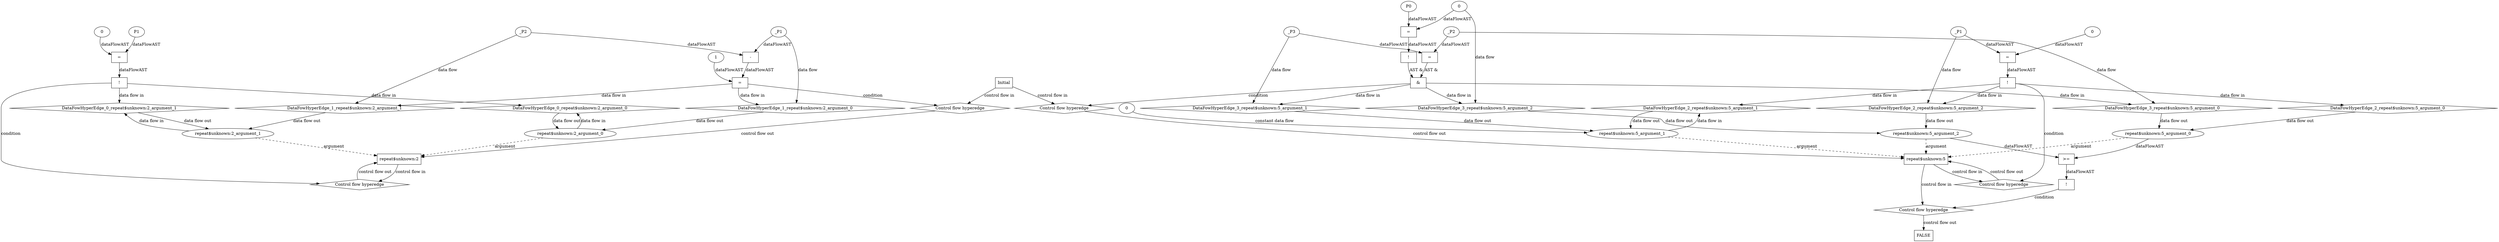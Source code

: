 digraph dag {
"repeat$unknown:2" [label="repeat$unknown:2" nodeName="repeat$unknown:2" class=cfn  shape="rect"];
"repeat$unknown:5" [label="repeat$unknown:5" nodeName="repeat$unknown:5" class=cfn  shape="rect"];
FALSE [label="FALSE" nodeName=FALSE class=cfn  shape="rect"];
Initial [label="Initial" nodeName=Initial class=cfn  shape="rect"];
ControlFowHyperEdge_0 [label="Control flow hyperedge" nodeName=ControlFowHyperEdge_0 class=controlFlowHyperEdge shape="diamond"];
"repeat$unknown:2" -> ControlFowHyperEdge_0 [label="control flow in"]
ControlFowHyperEdge_0 -> "repeat$unknown:2" [label="control flow out"]
ControlFowHyperEdge_1 [label="Control flow hyperedge" nodeName=ControlFowHyperEdge_1 class=controlFlowHyperEdge shape="diamond"];
"Initial" -> ControlFowHyperEdge_1 [label="control flow in"]
ControlFowHyperEdge_1 -> "repeat$unknown:2" [label="control flow out"]
ControlFowHyperEdge_2 [label="Control flow hyperedge" nodeName=ControlFowHyperEdge_2 class=controlFlowHyperEdge shape="diamond"];
"repeat$unknown:5" -> ControlFowHyperEdge_2 [label="control flow in"]
ControlFowHyperEdge_2 -> "repeat$unknown:5" [label="control flow out"]
ControlFowHyperEdge_3 [label="Control flow hyperedge" nodeName=ControlFowHyperEdge_3 class=controlFlowHyperEdge shape="diamond"];
"Initial" -> ControlFowHyperEdge_3 [label="control flow in"]
ControlFowHyperEdge_3 -> "repeat$unknown:5" [label="control flow out"]
ControlFowHyperEdge_4 [label="Control flow hyperedge" nodeName=ControlFowHyperEdge_4 class=controlFlowHyperEdge shape="diamond"];
"repeat$unknown:5" -> ControlFowHyperEdge_4 [label="control flow in"]
ControlFowHyperEdge_4 -> "FALSE" [label="control flow out"]
"repeat$unknown:2_argument_0" [label="repeat$unknown:2_argument_0" nodeName=argument0 class=argument  head="repeat$unknown:2" shape="oval"];
"repeat$unknown:2_argument_0" -> "repeat$unknown:2"[label="argument" style="dashed"]
"repeat$unknown:2_argument_1" [label="repeat$unknown:2_argument_1" nodeName=argument1 class=argument  head="repeat$unknown:2" shape="oval"];
"repeat$unknown:2_argument_1" -> "repeat$unknown:2"[label="argument" style="dashed"]
"repeat$unknown:5_argument_0" [label="repeat$unknown:5_argument_0" nodeName=argument0 class=argument  head="repeat$unknown:5" shape="oval"];
"repeat$unknown:5_argument_0" -> "repeat$unknown:5"[label="argument" style="dashed"]
"repeat$unknown:5_argument_1" [label="repeat$unknown:5_argument_1" nodeName=argument1 class=argument  head="repeat$unknown:5" shape="oval"];
"repeat$unknown:5_argument_1" -> "repeat$unknown:5"[label="argument" style="dashed"]
"repeat$unknown:5_argument_2" [label="repeat$unknown:5_argument_2" nodeName=argument2 class=argument  head="repeat$unknown:5" shape="oval"];
"repeat$unknown:5_argument_2" -> "repeat$unknown:5"[label="argument" style="dashed"]

"xxxrepeat$unknown:2___repeat$unknown:2_0xxxguard_0_node_0" [label="!" nodeName="xxxrepeat$unknown:2___repeat$unknown:2_0xxxguard_0_node_0" class=Operator shape="rect"];
"xxxrepeat$unknown:2___repeat$unknown:2_0xxxguard_0_node_1" [label="=" nodeName="xxxrepeat$unknown:2___repeat$unknown:2_0xxxguard_0_node_1" class=Operator  shape="rect"];
"xxxrepeat$unknown:2___repeat$unknown:2_0xxxguard_0_node_2" [label="P1" nodeName="xxxrepeat$unknown:2___repeat$unknown:2_0xxxguard_0_node_2" class=Constant ];
"xxxrepeat$unknown:2___repeat$unknown:2_0xxxguard_0_node_3" [label="0" nodeName="xxxrepeat$unknown:2___repeat$unknown:2_0xxxguard_0_node_3" class=Literal ];
"xxxrepeat$unknown:2___repeat$unknown:2_0xxxguard_0_node_1" -> "xxxrepeat$unknown:2___repeat$unknown:2_0xxxguard_0_node_0"[label="dataFlowAST"]
"xxxrepeat$unknown:2___repeat$unknown:2_0xxxguard_0_node_2" -> "xxxrepeat$unknown:2___repeat$unknown:2_0xxxguard_0_node_1"[label="dataFlowAST"]
"xxxrepeat$unknown:2___repeat$unknown:2_0xxxguard_0_node_3" -> "xxxrepeat$unknown:2___repeat$unknown:2_0xxxguard_0_node_1"[label="dataFlowAST"]

"xxxrepeat$unknown:2___repeat$unknown:2_0xxxguard_0_node_0" -> "ControlFowHyperEdge_0" [label="condition"];
"xxxrepeat$unknown:2___Initial_1xxxguard_0_node_0" [label="=" nodeName="xxxrepeat$unknown:2___Initial_1xxxguard_0_node_0" class=Operator  shape="rect"];
"xxxrepeat$unknown:2___Initial_1xxxguard_0_node_1" [label="-" nodeName="xxxrepeat$unknown:2___Initial_1xxxguard_0_node_1" class= Operator shape="rect"];
"xxxrepeat$unknown:2___Initial_1xxxguard_0_node_4" [label="1" nodeName="xxxrepeat$unknown:2___Initial_1xxxguard_0_node_4" class=Literal ];
"xxxrepeat$unknown:2___Initial_1xxxguard_0_node_1" -> "xxxrepeat$unknown:2___Initial_1xxxguard_0_node_0"[label="dataFlowAST"]
"xxxrepeat$unknown:2___Initial_1xxxguard_0_node_4" -> "xxxrepeat$unknown:2___Initial_1xxxguard_0_node_0"[label="dataFlowAST"]
"xxxrepeat$unknown:2___Initial_1xxxdataFlow_0_node_0" -> "xxxrepeat$unknown:2___Initial_1xxxguard_0_node_1"[label="dataFlowAST"]
"xxxrepeat$unknown:2___Initial_1xxxdataFlow1_node_0" -> "xxxrepeat$unknown:2___Initial_1xxxguard_0_node_1"[label="dataFlowAST"]

"xxxrepeat$unknown:2___Initial_1xxxguard_0_node_0" -> "ControlFowHyperEdge_1" [label="condition"];
"xxxrepeat$unknown:2___Initial_1xxxdataFlow_0_node_0" [label="_P1" nodeName="xxxrepeat$unknown:2___Initial_1xxxdataFlow_0_node_0" class=Constant ];

"xxxrepeat$unknown:2___Initial_1xxxdataFlow_0_node_0" -> "DataFowHyperEdge_1_repeat$unknown:2_argument_0" [label="data flow"];
"xxxrepeat$unknown:2___Initial_1xxxdataFlow1_node_0" [label="_P2" nodeName="xxxrepeat$unknown:2___Initial_1xxxdataFlow1_node_0" class=Constant ];

"xxxrepeat$unknown:2___Initial_1xxxdataFlow1_node_0" -> "DataFowHyperEdge_1_repeat$unknown:2_argument_1" [label="data flow"];
"xxxrepeat$unknown:5___repeat$unknown:5_2xxxguard_0_node_0" [label="!" nodeName="xxxrepeat$unknown:5___repeat$unknown:5_2xxxguard_0_node_0" class=Operator shape="rect"];
"xxxrepeat$unknown:5___repeat$unknown:5_2xxxguard_0_node_1" [label="=" nodeName="xxxrepeat$unknown:5___repeat$unknown:5_2xxxguard_0_node_1" class=Operator  shape="rect"];
"xxxrepeat$unknown:5___repeat$unknown:5_2xxxguard_0_node_3" [label="0" nodeName="xxxrepeat$unknown:5___repeat$unknown:5_2xxxguard_0_node_3" class=Literal ];
"xxxrepeat$unknown:5___repeat$unknown:5_2xxxguard_0_node_1" -> "xxxrepeat$unknown:5___repeat$unknown:5_2xxxguard_0_node_0"[label="dataFlowAST"]
"xxxrepeat$unknown:5___repeat$unknown:5_2xxxdataFlow_0_node_0" -> "xxxrepeat$unknown:5___repeat$unknown:5_2xxxguard_0_node_1"[label="dataFlowAST"]
"xxxrepeat$unknown:5___repeat$unknown:5_2xxxguard_0_node_3" -> "xxxrepeat$unknown:5___repeat$unknown:5_2xxxguard_0_node_1"[label="dataFlowAST"]

"xxxrepeat$unknown:5___repeat$unknown:5_2xxxguard_0_node_0" -> "ControlFowHyperEdge_2" [label="condition"];
"xxxrepeat$unknown:5___repeat$unknown:5_2xxxdataFlow_0_node_0" [label="_P1" nodeName="xxxrepeat$unknown:5___repeat$unknown:5_2xxxdataFlow_0_node_0" class=Constant ];

"xxxrepeat$unknown:5___repeat$unknown:5_2xxxdataFlow_0_node_0" -> "DataFowHyperEdge_2_repeat$unknown:5_argument_2" [label="data flow"];
"xxxrepeat$unknown:5___Initial_3xxx_and" [label="&" nodeName="xxxrepeat$unknown:5___Initial_3xxx_and" class=Operator shape="rect"];
"xxxrepeat$unknown:5___Initial_3xxxguard_0_node_0" [label="!" nodeName="xxxrepeat$unknown:5___Initial_3xxxguard_0_node_0" class=Operator shape="rect"];
"xxxrepeat$unknown:5___Initial_3xxxguard_0_node_1" [label="=" nodeName="xxxrepeat$unknown:5___Initial_3xxxguard_0_node_1" class=Operator  shape="rect"];
"xxxrepeat$unknown:5___Initial_3xxxguard_0_node_2" [label="P0" nodeName="xxxrepeat$unknown:5___Initial_3xxxguard_0_node_2" class=Constant ];
"xxxrepeat$unknown:5___Initial_3xxxguard_0_node_1" -> "xxxrepeat$unknown:5___Initial_3xxxguard_0_node_0"[label="dataFlowAST"]
"xxxrepeat$unknown:5___Initial_3xxxguard_0_node_2" -> "xxxrepeat$unknown:5___Initial_3xxxguard_0_node_1"[label="dataFlowAST"]
"xxxrepeat$unknown:5___Initial_3xxxdataFlow2_node_0" -> "xxxrepeat$unknown:5___Initial_3xxxguard_0_node_1"[label="dataFlowAST"]

"xxxrepeat$unknown:5___Initial_3xxxguard_0_node_0" -> "xxxrepeat$unknown:5___Initial_3xxx_and" [label="AST &"];
"xxxrepeat$unknown:5___Initial_3xxxguard1_node_0" [label="=" nodeName="xxxrepeat$unknown:5___Initial_3xxxguard1_node_0" class=Operator  shape="rect"];
"xxxrepeat$unknown:5___Initial_3xxxdataFlow1_node_0" -> "xxxrepeat$unknown:5___Initial_3xxxguard1_node_0"[label="dataFlowAST"]
"xxxrepeat$unknown:5___Initial_3xxxdataFlow_0_node_0" -> "xxxrepeat$unknown:5___Initial_3xxxguard1_node_0"[label="dataFlowAST"]

"xxxrepeat$unknown:5___Initial_3xxxguard1_node_0" -> "xxxrepeat$unknown:5___Initial_3xxx_and" [label="AST &"];
"xxxrepeat$unknown:5___Initial_3xxx_and" -> "ControlFowHyperEdge_3" [label="condition"];
"xxxrepeat$unknown:5___Initial_3xxxdataFlow_0_node_0" [label="_P2" nodeName="xxxrepeat$unknown:5___Initial_3xxxdataFlow_0_node_0" class=Constant ];

"xxxrepeat$unknown:5___Initial_3xxxdataFlow_0_node_0" -> "DataFowHyperEdge_3_repeat$unknown:5_argument_0" [label="data flow"];
"xxxrepeat$unknown:5___Initial_3xxxdataFlow1_node_0" [label="_P3" nodeName="xxxrepeat$unknown:5___Initial_3xxxdataFlow1_node_0" class=Constant ];

"xxxrepeat$unknown:5___Initial_3xxxdataFlow1_node_0" -> "DataFowHyperEdge_3_repeat$unknown:5_argument_1" [label="data flow"];
"xxxrepeat$unknown:5___Initial_3xxxdataFlow2_node_0" [label="0" nodeName="xxxrepeat$unknown:5___Initial_3xxxdataFlow2_node_0" class=Literal ];

"xxxrepeat$unknown:5___Initial_3xxxdataFlow2_node_0" -> "DataFowHyperEdge_3_repeat$unknown:5_argument_2" [label="data flow"];
"xxxFALSE___repeat$unknown:5_4xxxguard_0_node_0" [label="!" nodeName="xxxFALSE___repeat$unknown:5_4xxxguard_0_node_0" class=Operator shape="rect"];
"xxxFALSE___repeat$unknown:5_4xxxguard_0_node_1" [label=">=" nodeName="xxxFALSE___repeat$unknown:5_4xxxguard_0_node_1" class=Operator  shape="rect"];
"xxxFALSE___repeat$unknown:5_4xxxguard_0_node_1" -> "xxxFALSE___repeat$unknown:5_4xxxguard_0_node_0"[label="dataFlowAST"]
"repeat$unknown:5_argument_0" -> "xxxFALSE___repeat$unknown:5_4xxxguard_0_node_1"[label="dataFlowAST"]
"repeat$unknown:5_argument_2" -> "xxxFALSE___repeat$unknown:5_4xxxguard_0_node_1"[label="dataFlowAST"]

"xxxFALSE___repeat$unknown:5_4xxxguard_0_node_0" -> "ControlFowHyperEdge_4" [label="condition"];
"DataFowHyperEdge_0_repeat$unknown:2_argument_0" [label="DataFowHyperEdge_0_repeat$unknown:2_argument_0" nodeName="DataFowHyperEdge_0_repeat$unknown:2_argument_0" class=DataFlowHyperedge shape="diamond"];
"DataFowHyperEdge_0_repeat$unknown:2_argument_0" -> "repeat$unknown:2_argument_0"[label="data flow out"]
"xxxrepeat$unknown:2___repeat$unknown:2_0xxxguard_0_node_0" -> "DataFowHyperEdge_0_repeat$unknown:2_argument_0"[label="data flow in"]
"DataFowHyperEdge_0_repeat$unknown:2_argument_1" [label="DataFowHyperEdge_0_repeat$unknown:2_argument_1" nodeName="DataFowHyperEdge_0_repeat$unknown:2_argument_1" class=DataFlowHyperedge shape="diamond"];
"DataFowHyperEdge_0_repeat$unknown:2_argument_1" -> "repeat$unknown:2_argument_1"[label="data flow out"]
"xxxrepeat$unknown:2___repeat$unknown:2_0xxxguard_0_node_0" -> "DataFowHyperEdge_0_repeat$unknown:2_argument_1"[label="data flow in"]
"DataFowHyperEdge_1_repeat$unknown:2_argument_0" [label="DataFowHyperEdge_1_repeat$unknown:2_argument_0" nodeName="DataFowHyperEdge_1_repeat$unknown:2_argument_0" class=DataFlowHyperedge shape="diamond"];
"DataFowHyperEdge_1_repeat$unknown:2_argument_0" -> "repeat$unknown:2_argument_0"[label="data flow out"]
"xxxrepeat$unknown:2___Initial_1xxxguard_0_node_0" -> "DataFowHyperEdge_1_repeat$unknown:2_argument_0"[label="data flow in"]
"DataFowHyperEdge_1_repeat$unknown:2_argument_1" [label="DataFowHyperEdge_1_repeat$unknown:2_argument_1" nodeName="DataFowHyperEdge_1_repeat$unknown:2_argument_1" class=DataFlowHyperedge shape="diamond"];
"DataFowHyperEdge_1_repeat$unknown:2_argument_1" -> "repeat$unknown:2_argument_1"[label="data flow out"]
"xxxrepeat$unknown:2___Initial_1xxxguard_0_node_0" -> "DataFowHyperEdge_1_repeat$unknown:2_argument_1"[label="data flow in"]
"DataFowHyperEdge_2_repeat$unknown:5_argument_0" [label="DataFowHyperEdge_2_repeat$unknown:5_argument_0" nodeName="DataFowHyperEdge_2_repeat$unknown:5_argument_0" class=DataFlowHyperedge shape="diamond"];
"DataFowHyperEdge_2_repeat$unknown:5_argument_0" -> "repeat$unknown:5_argument_0"[label="data flow out"]
"xxxrepeat$unknown:5___repeat$unknown:5_2xxxguard_0_node_0" -> "DataFowHyperEdge_2_repeat$unknown:5_argument_0"[label="data flow in"]
"DataFowHyperEdge_2_repeat$unknown:5_argument_1" [label="DataFowHyperEdge_2_repeat$unknown:5_argument_1" nodeName="DataFowHyperEdge_2_repeat$unknown:5_argument_1" class=DataFlowHyperedge shape="diamond"];
"DataFowHyperEdge_2_repeat$unknown:5_argument_1" -> "repeat$unknown:5_argument_1"[label="data flow out"]
"xxxrepeat$unknown:5___repeat$unknown:5_2xxxguard_0_node_0" -> "DataFowHyperEdge_2_repeat$unknown:5_argument_1"[label="data flow in"]
"DataFowHyperEdge_2_repeat$unknown:5_argument_2" [label="DataFowHyperEdge_2_repeat$unknown:5_argument_2" nodeName="DataFowHyperEdge_2_repeat$unknown:5_argument_2" class=DataFlowHyperedge shape="diamond"];
"DataFowHyperEdge_2_repeat$unknown:5_argument_2" -> "repeat$unknown:5_argument_2"[label="data flow out"]
"xxxrepeat$unknown:5___repeat$unknown:5_2xxxguard_0_node_0" -> "DataFowHyperEdge_2_repeat$unknown:5_argument_2"[label="data flow in"]
"DataFowHyperEdge_3_repeat$unknown:5_argument_0" [label="DataFowHyperEdge_3_repeat$unknown:5_argument_0" nodeName="DataFowHyperEdge_3_repeat$unknown:5_argument_0" class=DataFlowHyperedge shape="diamond"];
"DataFowHyperEdge_3_repeat$unknown:5_argument_0" -> "repeat$unknown:5_argument_0"[label="data flow out"]
"xxxrepeat$unknown:5___Initial_3xxx_and" -> "DataFowHyperEdge_3_repeat$unknown:5_argument_0"[label="data flow in"]
"DataFowHyperEdge_3_repeat$unknown:5_argument_1" [label="DataFowHyperEdge_3_repeat$unknown:5_argument_1" nodeName="DataFowHyperEdge_3_repeat$unknown:5_argument_1" class=DataFlowHyperedge shape="diamond"];
"DataFowHyperEdge_3_repeat$unknown:5_argument_1" -> "repeat$unknown:5_argument_1"[label="data flow out"]
"xxxrepeat$unknown:5___Initial_3xxx_and" -> "DataFowHyperEdge_3_repeat$unknown:5_argument_1"[label="data flow in"]
"DataFowHyperEdge_3_repeat$unknown:5_argument_2" [label="DataFowHyperEdge_3_repeat$unknown:5_argument_2" nodeName="DataFowHyperEdge_3_repeat$unknown:5_argument_2" class=DataFlowHyperedge shape="diamond"];
"DataFowHyperEdge_3_repeat$unknown:5_argument_2" -> "repeat$unknown:5_argument_2"[label="data flow out"]
"xxxrepeat$unknown:5___Initial_3xxx_and" -> "DataFowHyperEdge_3_repeat$unknown:5_argument_2"[label="data flow in"]
"xxxFALSE___repeat$unknown:5_4xxxrepeat$unknown:5_argument_1_constant_0" [label="0" nodeName="xxxFALSE___repeat$unknown:5_4xxxrepeat$unknown:5_argument_1_constant_0" class=Constant];
"xxxFALSE___repeat$unknown:5_4xxxrepeat$unknown:5_argument_1_constant_0" -> "repeat$unknown:5_argument_1" [label="constant data flow"];
"repeat$unknown:2_argument_0" -> "DataFowHyperEdge_0_repeat$unknown:2_argument_0"[label="data flow in"]
"repeat$unknown:2_argument_1" -> "DataFowHyperEdge_0_repeat$unknown:2_argument_1"[label="data flow in"]
"repeat$unknown:5_argument_1" -> "DataFowHyperEdge_2_repeat$unknown:5_argument_1"[label="data flow in"]




}
